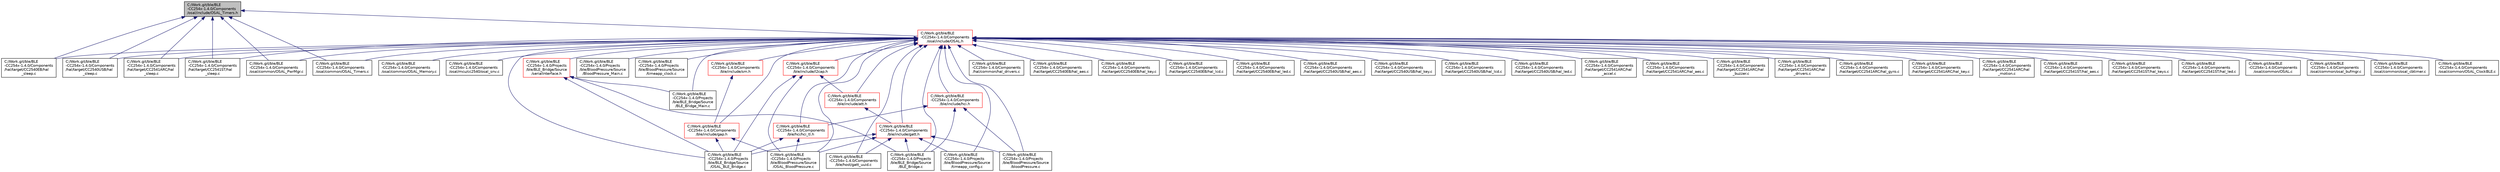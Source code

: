 digraph "C:/Work.git/ble/BLE-CC254x-1.4.0/Components/osal/include/OSAL_Timers.h"
{
  edge [fontname="Helvetica",fontsize="10",labelfontname="Helvetica",labelfontsize="10"];
  node [fontname="Helvetica",fontsize="10",shape=record];
  Node1 [label="C:/Work.git/ble/BLE\l-CC254x-1.4.0/Components\l/osal/include/OSAL_Timers.h",height=0.2,width=0.4,color="black", fillcolor="grey75", style="filled" fontcolor="black"];
  Node1 -> Node2 [dir="back",color="midnightblue",fontsize="10",style="solid",fontname="Helvetica"];
  Node2 [label="C:/Work.git/ble/BLE\l-CC254x-1.4.0/Components\l/hal/target/CC2540EB/hal\l_sleep.c",height=0.2,width=0.4,color="black", fillcolor="white", style="filled",URL="$_c_c2540_e_b_2hal__sleep_8c.html"];
  Node1 -> Node3 [dir="back",color="midnightblue",fontsize="10",style="solid",fontname="Helvetica"];
  Node3 [label="C:/Work.git/ble/BLE\l-CC254x-1.4.0/Components\l/hal/target/CC2540USB/hal\l_sleep.c",height=0.2,width=0.4,color="black", fillcolor="white", style="filled",URL="$_c_c2540_u_s_b_2hal__sleep_8c.html"];
  Node1 -> Node4 [dir="back",color="midnightblue",fontsize="10",style="solid",fontname="Helvetica"];
  Node4 [label="C:/Work.git/ble/BLE\l-CC254x-1.4.0/Components\l/hal/target/CC2541ARC/hal\l_sleep.c",height=0.2,width=0.4,color="black", fillcolor="white", style="filled",URL="$_c_c2541_a_r_c_2hal__sleep_8c.html"];
  Node1 -> Node5 [dir="back",color="midnightblue",fontsize="10",style="solid",fontname="Helvetica"];
  Node5 [label="C:/Work.git/ble/BLE\l-CC254x-1.4.0/Components\l/hal/target/CC2541ST/hal\l_sleep.c",height=0.2,width=0.4,color="black", fillcolor="white", style="filled",URL="$_c_c2541_s_t_2hal__sleep_8c.html"];
  Node1 -> Node6 [dir="back",color="midnightblue",fontsize="10",style="solid",fontname="Helvetica"];
  Node6 [label="C:/Work.git/ble/BLE\l-CC254x-1.4.0/Components\l/osal/common/OSAL_PwrMgr.c",height=0.2,width=0.4,color="black", fillcolor="white", style="filled",URL="$_o_s_a_l___pwr_mgr_8c.html"];
  Node1 -> Node7 [dir="back",color="midnightblue",fontsize="10",style="solid",fontname="Helvetica"];
  Node7 [label="C:/Work.git/ble/BLE\l-CC254x-1.4.0/Components\l/osal/common/OSAL_Timers.c",height=0.2,width=0.4,color="black", fillcolor="white", style="filled",URL="$_o_s_a_l___timers_8c.html"];
  Node1 -> Node8 [dir="back",color="midnightblue",fontsize="10",style="solid",fontname="Helvetica"];
  Node8 [label="C:/Work.git/ble/BLE\l-CC254x-1.4.0/Components\l/osal/include/OSAL.h",height=0.2,width=0.4,color="red", fillcolor="white", style="filled",URL="$_o_s_a_l_8h.html"];
  Node8 -> Node9 [dir="back",color="midnightblue",fontsize="10",style="solid",fontname="Helvetica"];
  Node9 [label="C:/Work.git/ble/BLE\l-CC254x-1.4.0/Components\l/ble/hci/hci_tl.h",height=0.2,width=0.4,color="red", fillcolor="white", style="filled",URL="$hci__tl_8h.html"];
  Node9 -> Node10 [dir="back",color="midnightblue",fontsize="10",style="solid",fontname="Helvetica"];
  Node10 [label="C:/Work.git/ble/BLE\l-CC254x-1.4.0/Projects\l/ble/BLE_Bridge/Source\l/OSAL_BLE_Bridge.c",height=0.2,width=0.4,color="black", fillcolor="white", style="filled",URL="$_o_s_a_l___b_l_e___bridge_8c.html"];
  Node9 -> Node11 [dir="back",color="midnightblue",fontsize="10",style="solid",fontname="Helvetica"];
  Node11 [label="C:/Work.git/ble/BLE\l-CC254x-1.4.0/Projects\l/ble/BloodPressure/Source\l/OSAL_BloodPressure.c",height=0.2,width=0.4,color="black", fillcolor="white", style="filled",URL="$_o_s_a_l___blood_pressure_8c.html"];
  Node8 -> Node12 [dir="back",color="midnightblue",fontsize="10",style="solid",fontname="Helvetica"];
  Node12 [label="C:/Work.git/ble/BLE\l-CC254x-1.4.0/Components\l/ble/host/gatt_uuid.c",height=0.2,width=0.4,color="black", fillcolor="white", style="filled",URL="$gatt__uuid_8c.html"];
  Node8 -> Node13 [dir="back",color="midnightblue",fontsize="10",style="solid",fontname="Helvetica"];
  Node13 [label="C:/Work.git/ble/BLE\l-CC254x-1.4.0/Components\l/ble/include/att.h",height=0.2,width=0.4,color="red", fillcolor="white", style="filled",URL="$att_8h.html"];
  Node13 -> Node14 [dir="back",color="midnightblue",fontsize="10",style="solid",fontname="Helvetica"];
  Node14 [label="C:/Work.git/ble/BLE\l-CC254x-1.4.0/Components\l/ble/include/gatt.h",height=0.2,width=0.4,color="red", fillcolor="white", style="filled",URL="$gatt_8h.html"];
  Node14 -> Node12 [dir="back",color="midnightblue",fontsize="10",style="solid",fontname="Helvetica"];
  Node14 -> Node15 [dir="back",color="midnightblue",fontsize="10",style="solid",fontname="Helvetica"];
  Node15 [label="C:/Work.git/ble/BLE\l-CC254x-1.4.0/Projects\l/ble/BLE_Bridge/Source\l/BLE_Bridge.c",height=0.2,width=0.4,color="black", fillcolor="white", style="filled",URL="$_b_l_e___bridge_8c.html"];
  Node14 -> Node10 [dir="back",color="midnightblue",fontsize="10",style="solid",fontname="Helvetica"];
  Node14 -> Node16 [dir="back",color="midnightblue",fontsize="10",style="solid",fontname="Helvetica"];
  Node16 [label="C:/Work.git/ble/BLE\l-CC254x-1.4.0/Projects\l/ble/BloodPressure/Source\l/bloodPressure.c",height=0.2,width=0.4,color="black", fillcolor="white", style="filled",URL="$blood_pressure_8c.html"];
  Node14 -> Node11 [dir="back",color="midnightblue",fontsize="10",style="solid",fontname="Helvetica"];
  Node14 -> Node17 [dir="back",color="midnightblue",fontsize="10",style="solid",fontname="Helvetica"];
  Node17 [label="C:/Work.git/ble/BLE\l-CC254x-1.4.0/Projects\l/ble/BloodPressure/Source\l/timeapp_config.c",height=0.2,width=0.4,color="black", fillcolor="white", style="filled",URL="$_blood_pressure_2_source_2timeapp__config_8c.html"];
  Node8 -> Node18 [dir="back",color="midnightblue",fontsize="10",style="solid",fontname="Helvetica"];
  Node18 [label="C:/Work.git/ble/BLE\l-CC254x-1.4.0/Components\l/ble/include/l2cap.h",height=0.2,width=0.4,color="red", fillcolor="white", style="filled",URL="$l2cap_8h.html"];
  Node18 -> Node13 [dir="back",color="midnightblue",fontsize="10",style="solid",fontname="Helvetica"];
  Node18 -> Node10 [dir="back",color="midnightblue",fontsize="10",style="solid",fontname="Helvetica"];
  Node18 -> Node11 [dir="back",color="midnightblue",fontsize="10",style="solid",fontname="Helvetica"];
  Node8 -> Node19 [dir="back",color="midnightblue",fontsize="10",style="solid",fontname="Helvetica"];
  Node19 [label="C:/Work.git/ble/BLE\l-CC254x-1.4.0/Components\l/ble/include/gap.h",height=0.2,width=0.4,color="red", fillcolor="white", style="filled",URL="$gap_8h.html"];
  Node19 -> Node10 [dir="back",color="midnightblue",fontsize="10",style="solid",fontname="Helvetica"];
  Node19 -> Node11 [dir="back",color="midnightblue",fontsize="10",style="solid",fontname="Helvetica"];
  Node8 -> Node20 [dir="back",color="midnightblue",fontsize="10",style="solid",fontname="Helvetica"];
  Node20 [label="C:/Work.git/ble/BLE\l-CC254x-1.4.0/Components\l/ble/include/sm.h",height=0.2,width=0.4,color="red", fillcolor="white", style="filled",URL="$sm_8h.html"];
  Node20 -> Node19 [dir="back",color="midnightblue",fontsize="10",style="solid",fontname="Helvetica"];
  Node8 -> Node14 [dir="back",color="midnightblue",fontsize="10",style="solid",fontname="Helvetica"];
  Node8 -> Node21 [dir="back",color="midnightblue",fontsize="10",style="solid",fontname="Helvetica"];
  Node21 [label="C:/Work.git/ble/BLE\l-CC254x-1.4.0/Components\l/ble/include/hci.h",height=0.2,width=0.4,color="red", fillcolor="white", style="filled",URL="$hci_8h.html"];
  Node21 -> Node9 [dir="back",color="midnightblue",fontsize="10",style="solid",fontname="Helvetica"];
  Node21 -> Node15 [dir="back",color="midnightblue",fontsize="10",style="solid",fontname="Helvetica"];
  Node21 -> Node16 [dir="back",color="midnightblue",fontsize="10",style="solid",fontname="Helvetica"];
  Node8 -> Node22 [dir="back",color="midnightblue",fontsize="10",style="solid",fontname="Helvetica"];
  Node22 [label="C:/Work.git/ble/BLE\l-CC254x-1.4.0/Components\l/hal/common/hal_drivers.c",height=0.2,width=0.4,color="black", fillcolor="white", style="filled",URL="$common_2hal__drivers_8c.html"];
  Node8 -> Node23 [dir="back",color="midnightblue",fontsize="10",style="solid",fontname="Helvetica"];
  Node23 [label="C:/Work.git/ble/BLE\l-CC254x-1.4.0/Components\l/hal/target/CC2540EB/hal_aes.c",height=0.2,width=0.4,color="black", fillcolor="white", style="filled",URL="$_c_c2540_e_b_2hal__aes_8c.html"];
  Node8 -> Node24 [dir="back",color="midnightblue",fontsize="10",style="solid",fontname="Helvetica"];
  Node24 [label="C:/Work.git/ble/BLE\l-CC254x-1.4.0/Components\l/hal/target/CC2540EB/hal_key.c",height=0.2,width=0.4,color="black", fillcolor="white", style="filled",URL="$_c_c2540_e_b_2hal__key_8c.html"];
  Node8 -> Node25 [dir="back",color="midnightblue",fontsize="10",style="solid",fontname="Helvetica"];
  Node25 [label="C:/Work.git/ble/BLE\l-CC254x-1.4.0/Components\l/hal/target/CC2540EB/hal_lcd.c",height=0.2,width=0.4,color="black", fillcolor="white", style="filled",URL="$_c_c2540_e_b_2hal__lcd_8c.html"];
  Node8 -> Node26 [dir="back",color="midnightblue",fontsize="10",style="solid",fontname="Helvetica"];
  Node26 [label="C:/Work.git/ble/BLE\l-CC254x-1.4.0/Components\l/hal/target/CC2540EB/hal_led.c",height=0.2,width=0.4,color="black", fillcolor="white", style="filled",URL="$_c_c2540_e_b_2hal__led_8c.html"];
  Node8 -> Node2 [dir="back",color="midnightblue",fontsize="10",style="solid",fontname="Helvetica"];
  Node8 -> Node27 [dir="back",color="midnightblue",fontsize="10",style="solid",fontname="Helvetica"];
  Node27 [label="C:/Work.git/ble/BLE\l-CC254x-1.4.0/Components\l/hal/target/CC2540USB/hal_aes.c",height=0.2,width=0.4,color="black", fillcolor="white", style="filled",URL="$_c_c2540_u_s_b_2hal__aes_8c.html"];
  Node8 -> Node28 [dir="back",color="midnightblue",fontsize="10",style="solid",fontname="Helvetica"];
  Node28 [label="C:/Work.git/ble/BLE\l-CC254x-1.4.0/Components\l/hal/target/CC2540USB/hal_key.c",height=0.2,width=0.4,color="black", fillcolor="white", style="filled",URL="$_c_c2540_u_s_b_2hal__key_8c.html"];
  Node8 -> Node29 [dir="back",color="midnightblue",fontsize="10",style="solid",fontname="Helvetica"];
  Node29 [label="C:/Work.git/ble/BLE\l-CC254x-1.4.0/Components\l/hal/target/CC2540USB/hal_lcd.c",height=0.2,width=0.4,color="black", fillcolor="white", style="filled",URL="$_c_c2540_u_s_b_2hal__lcd_8c.html"];
  Node8 -> Node30 [dir="back",color="midnightblue",fontsize="10",style="solid",fontname="Helvetica"];
  Node30 [label="C:/Work.git/ble/BLE\l-CC254x-1.4.0/Components\l/hal/target/CC2540USB/hal_led.c",height=0.2,width=0.4,color="black", fillcolor="white", style="filled",URL="$_c_c2540_u_s_b_2hal__led_8c.html"];
  Node8 -> Node3 [dir="back",color="midnightblue",fontsize="10",style="solid",fontname="Helvetica"];
  Node8 -> Node31 [dir="back",color="midnightblue",fontsize="10",style="solid",fontname="Helvetica"];
  Node31 [label="C:/Work.git/ble/BLE\l-CC254x-1.4.0/Components\l/hal/target/CC2541ARC/hal\l_accel.c",height=0.2,width=0.4,color="black", fillcolor="white", style="filled",URL="$hal__accel_8c.html"];
  Node8 -> Node32 [dir="back",color="midnightblue",fontsize="10",style="solid",fontname="Helvetica"];
  Node32 [label="C:/Work.git/ble/BLE\l-CC254x-1.4.0/Components\l/hal/target/CC2541ARC/hal_aes.c",height=0.2,width=0.4,color="black", fillcolor="white", style="filled",URL="$_c_c2541_a_r_c_2hal__aes_8c.html"];
  Node8 -> Node33 [dir="back",color="midnightblue",fontsize="10",style="solid",fontname="Helvetica"];
  Node33 [label="C:/Work.git/ble/BLE\l-CC254x-1.4.0/Components\l/hal/target/CC2541ARC/hal\l_buzzer.c",height=0.2,width=0.4,color="black", fillcolor="white", style="filled",URL="$hal__buzzer_8c.html"];
  Node8 -> Node34 [dir="back",color="midnightblue",fontsize="10",style="solid",fontname="Helvetica"];
  Node34 [label="C:/Work.git/ble/BLE\l-CC254x-1.4.0/Components\l/hal/target/CC2541ARC/hal\l_drivers.c",height=0.2,width=0.4,color="black", fillcolor="white", style="filled",URL="$target_2_c_c2541_a_r_c_2hal__drivers_8c.html"];
  Node8 -> Node35 [dir="back",color="midnightblue",fontsize="10",style="solid",fontname="Helvetica"];
  Node35 [label="C:/Work.git/ble/BLE\l-CC254x-1.4.0/Components\l/hal/target/CC2541ARC/hal_gyro.c",height=0.2,width=0.4,color="black", fillcolor="white", style="filled",URL="$_c_c2541_a_r_c_2hal__gyro_8c.html"];
  Node8 -> Node36 [dir="back",color="midnightblue",fontsize="10",style="solid",fontname="Helvetica"];
  Node36 [label="C:/Work.git/ble/BLE\l-CC254x-1.4.0/Components\l/hal/target/CC2541ARC/hal_key.c",height=0.2,width=0.4,color="black", fillcolor="white", style="filled",URL="$_c_c2541_a_r_c_2hal__key_8c.html"];
  Node8 -> Node37 [dir="back",color="midnightblue",fontsize="10",style="solid",fontname="Helvetica"];
  Node37 [label="C:/Work.git/ble/BLE\l-CC254x-1.4.0/Components\l/hal/target/CC2541ARC/hal\l_motion.c",height=0.2,width=0.4,color="black", fillcolor="white", style="filled",URL="$hal__motion_8c.html"];
  Node8 -> Node4 [dir="back",color="midnightblue",fontsize="10",style="solid",fontname="Helvetica"];
  Node8 -> Node38 [dir="back",color="midnightblue",fontsize="10",style="solid",fontname="Helvetica"];
  Node38 [label="C:/Work.git/ble/BLE\l-CC254x-1.4.0/Components\l/hal/target/CC2541ST/hal_aes.c",height=0.2,width=0.4,color="black", fillcolor="white", style="filled",URL="$_c_c2541_s_t_2hal__aes_8c.html"];
  Node8 -> Node39 [dir="back",color="midnightblue",fontsize="10",style="solid",fontname="Helvetica"];
  Node39 [label="C:/Work.git/ble/BLE\l-CC254x-1.4.0/Components\l/hal/target/CC2541ST/hal_keys.c",height=0.2,width=0.4,color="black", fillcolor="white", style="filled",URL="$hal__keys_8c.html"];
  Node8 -> Node40 [dir="back",color="midnightblue",fontsize="10",style="solid",fontname="Helvetica"];
  Node40 [label="C:/Work.git/ble/BLE\l-CC254x-1.4.0/Components\l/hal/target/CC2541ST/hal_led.c",height=0.2,width=0.4,color="black", fillcolor="white", style="filled",URL="$_c_c2541_s_t_2hal__led_8c.html"];
  Node8 -> Node5 [dir="back",color="midnightblue",fontsize="10",style="solid",fontname="Helvetica"];
  Node8 -> Node41 [dir="back",color="midnightblue",fontsize="10",style="solid",fontname="Helvetica"];
  Node41 [label="C:/Work.git/ble/BLE\l-CC254x-1.4.0/Components\l/osal/common/OSAL.c",height=0.2,width=0.4,color="black", fillcolor="white", style="filled",URL="$_o_s_a_l_8c.html"];
  Node8 -> Node42 [dir="back",color="midnightblue",fontsize="10",style="solid",fontname="Helvetica"];
  Node42 [label="C:/Work.git/ble/BLE\l-CC254x-1.4.0/Components\l/osal/common/osal_bufmgr.c",height=0.2,width=0.4,color="black", fillcolor="white", style="filled",URL="$osal__bufmgr_8c.html"];
  Node8 -> Node43 [dir="back",color="midnightblue",fontsize="10",style="solid",fontname="Helvetica"];
  Node43 [label="C:/Work.git/ble/BLE\l-CC254x-1.4.0/Components\l/osal/common/osal_cbtimer.c",height=0.2,width=0.4,color="black", fillcolor="white", style="filled",URL="$osal__cbtimer_8c.html"];
  Node8 -> Node44 [dir="back",color="midnightblue",fontsize="10",style="solid",fontname="Helvetica"];
  Node44 [label="C:/Work.git/ble/BLE\l-CC254x-1.4.0/Components\l/osal/common/OSAL_ClockBLE.c",height=0.2,width=0.4,color="black", fillcolor="white", style="filled",URL="$_o_s_a_l___clock_b_l_e_8c.html"];
  Node8 -> Node45 [dir="back",color="midnightblue",fontsize="10",style="solid",fontname="Helvetica"];
  Node45 [label="C:/Work.git/ble/BLE\l-CC254x-1.4.0/Components\l/osal/common/OSAL_Memory.c",height=0.2,width=0.4,color="black", fillcolor="white", style="filled",URL="$_o_s_a_l___memory_8c.html"];
  Node8 -> Node6 [dir="back",color="midnightblue",fontsize="10",style="solid",fontname="Helvetica"];
  Node8 -> Node7 [dir="back",color="midnightblue",fontsize="10",style="solid",fontname="Helvetica"];
  Node8 -> Node46 [dir="back",color="midnightblue",fontsize="10",style="solid",fontname="Helvetica"];
  Node46 [label="C:/Work.git/ble/BLE\l-CC254x-1.4.0/Components\l/osal/mcu/cc2540/osal_snv.c",height=0.2,width=0.4,color="black", fillcolor="white", style="filled",URL="$osal__snv_8c.html"];
  Node8 -> Node15 [dir="back",color="midnightblue",fontsize="10",style="solid",fontname="Helvetica"];
  Node8 -> Node47 [dir="back",color="midnightblue",fontsize="10",style="solid",fontname="Helvetica"];
  Node47 [label="C:/Work.git/ble/BLE\l-CC254x-1.4.0/Projects\l/ble/BLE_Bridge/Source\l/serialInterface.h",height=0.2,width=0.4,color="red", fillcolor="white", style="filled",URL="$serial_interface_8h.html"];
  Node47 -> Node15 [dir="back",color="midnightblue",fontsize="10",style="solid",fontname="Helvetica"];
  Node47 -> Node48 [dir="back",color="midnightblue",fontsize="10",style="solid",fontname="Helvetica"];
  Node48 [label="C:/Work.git/ble/BLE\l-CC254x-1.4.0/Projects\l/ble/BLE_Bridge/Source\l/BLE_Bridge_Main.c",height=0.2,width=0.4,color="black", fillcolor="white", style="filled",URL="$_b_l_e___bridge___main_8c.html"];
  Node47 -> Node10 [dir="back",color="midnightblue",fontsize="10",style="solid",fontname="Helvetica"];
  Node8 -> Node48 [dir="back",color="midnightblue",fontsize="10",style="solid",fontname="Helvetica"];
  Node8 -> Node10 [dir="back",color="midnightblue",fontsize="10",style="solid",fontname="Helvetica"];
  Node8 -> Node16 [dir="back",color="midnightblue",fontsize="10",style="solid",fontname="Helvetica"];
  Node8 -> Node49 [dir="back",color="midnightblue",fontsize="10",style="solid",fontname="Helvetica"];
  Node49 [label="C:/Work.git/ble/BLE\l-CC254x-1.4.0/Projects\l/ble/BloodPressure/Source\l/BloodPressure_Main.c",height=0.2,width=0.4,color="black", fillcolor="white", style="filled",URL="$_blood_pressure___main_8c.html"];
  Node8 -> Node11 [dir="back",color="midnightblue",fontsize="10",style="solid",fontname="Helvetica"];
  Node8 -> Node50 [dir="back",color="midnightblue",fontsize="10",style="solid",fontname="Helvetica"];
  Node50 [label="C:/Work.git/ble/BLE\l-CC254x-1.4.0/Projects\l/ble/BloodPressure/Source\l/timeapp_clock.c",height=0.2,width=0.4,color="black", fillcolor="white", style="filled",URL="$_blood_pressure_2_source_2timeapp__clock_8c.html"];
  Node8 -> Node17 [dir="back",color="midnightblue",fontsize="10",style="solid",fontname="Helvetica"];
}
